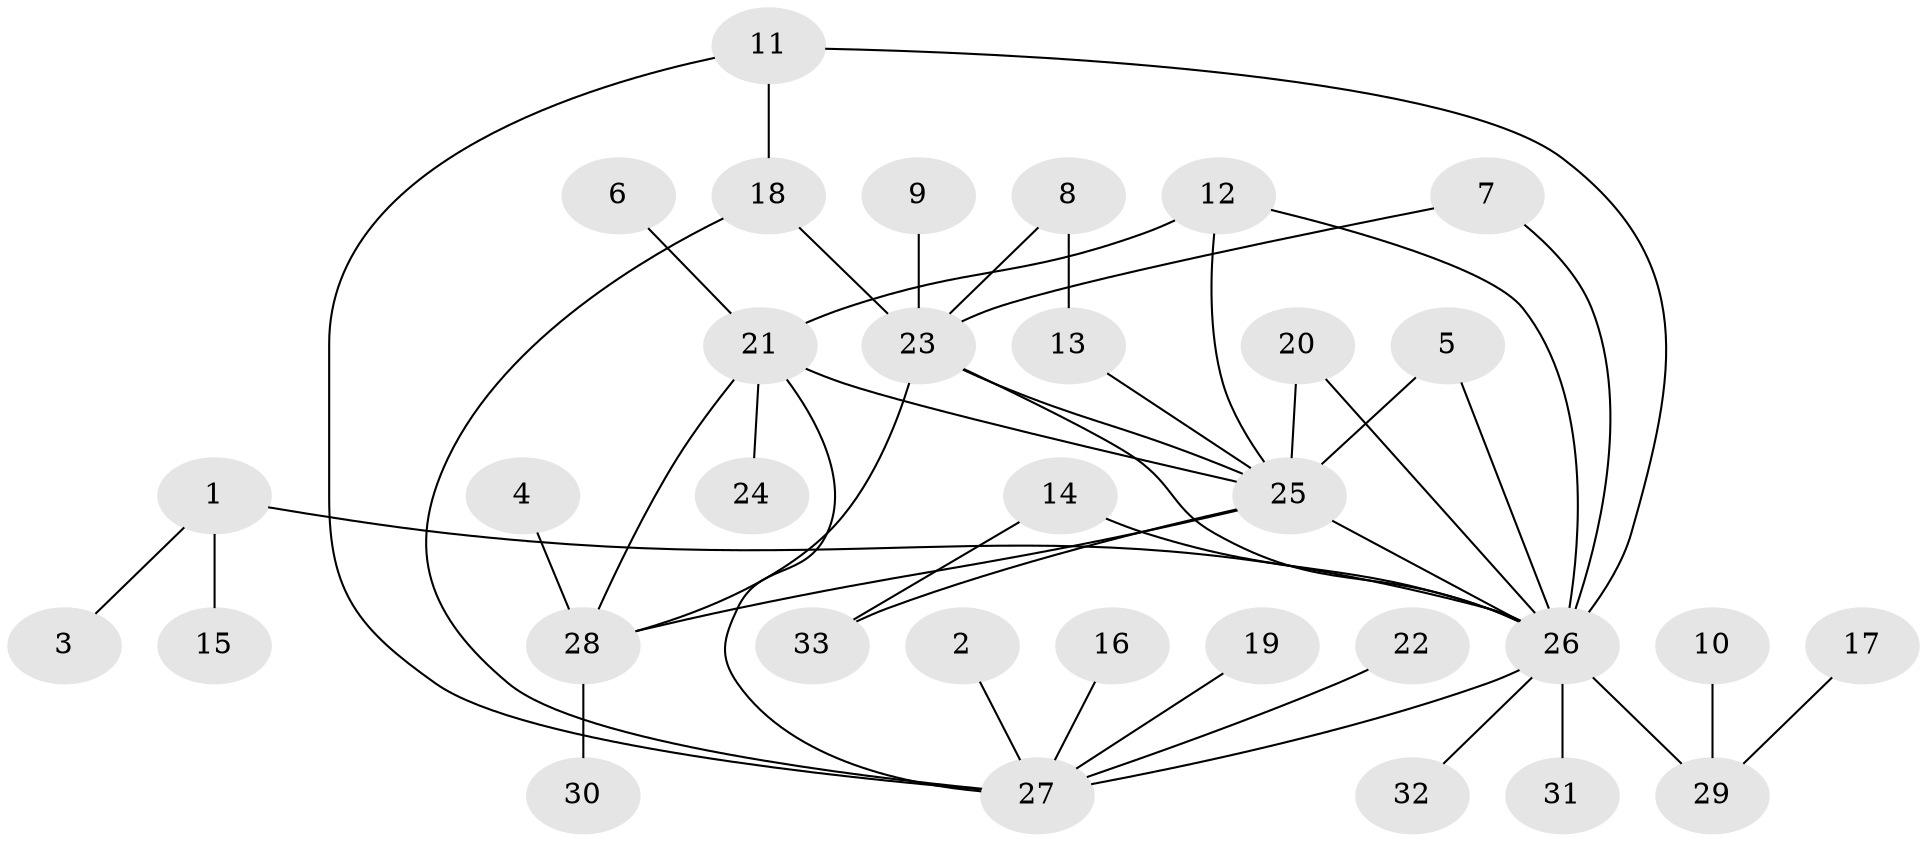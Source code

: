 // original degree distribution, {3: 0.09090909090909091, 4: 0.07575757575757576, 10: 0.030303030303030304, 8: 0.030303030303030304, 5: 0.030303030303030304, 9: 0.030303030303030304, 2: 0.2878787878787879, 1: 0.42424242424242425}
// Generated by graph-tools (version 1.1) at 2025/26/03/09/25 03:26:35]
// undirected, 33 vertices, 46 edges
graph export_dot {
graph [start="1"]
  node [color=gray90,style=filled];
  1;
  2;
  3;
  4;
  5;
  6;
  7;
  8;
  9;
  10;
  11;
  12;
  13;
  14;
  15;
  16;
  17;
  18;
  19;
  20;
  21;
  22;
  23;
  24;
  25;
  26;
  27;
  28;
  29;
  30;
  31;
  32;
  33;
  1 -- 3 [weight=1.0];
  1 -- 15 [weight=1.0];
  1 -- 26 [weight=2.0];
  2 -- 27 [weight=1.0];
  4 -- 28 [weight=1.0];
  5 -- 25 [weight=1.0];
  5 -- 26 [weight=1.0];
  6 -- 21 [weight=1.0];
  7 -- 23 [weight=1.0];
  7 -- 26 [weight=1.0];
  8 -- 13 [weight=1.0];
  8 -- 23 [weight=1.0];
  9 -- 23 [weight=1.0];
  10 -- 29 [weight=1.0];
  11 -- 18 [weight=1.0];
  11 -- 26 [weight=1.0];
  11 -- 27 [weight=1.0];
  12 -- 21 [weight=1.0];
  12 -- 25 [weight=1.0];
  12 -- 26 [weight=1.0];
  13 -- 25 [weight=1.0];
  14 -- 26 [weight=2.0];
  14 -- 33 [weight=1.0];
  16 -- 27 [weight=1.0];
  17 -- 29 [weight=1.0];
  18 -- 23 [weight=1.0];
  18 -- 27 [weight=1.0];
  19 -- 27 [weight=1.0];
  20 -- 25 [weight=1.0];
  20 -- 26 [weight=1.0];
  21 -- 24 [weight=1.0];
  21 -- 25 [weight=1.0];
  21 -- 27 [weight=1.0];
  21 -- 28 [weight=1.0];
  22 -- 27 [weight=1.0];
  23 -- 25 [weight=1.0];
  23 -- 26 [weight=2.0];
  23 -- 28 [weight=2.0];
  25 -- 26 [weight=1.0];
  25 -- 28 [weight=1.0];
  25 -- 33 [weight=1.0];
  26 -- 27 [weight=1.0];
  26 -- 29 [weight=2.0];
  26 -- 31 [weight=1.0];
  26 -- 32 [weight=1.0];
  28 -- 30 [weight=1.0];
}
